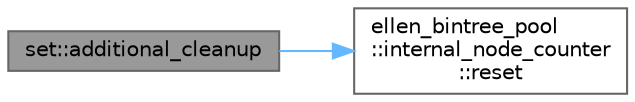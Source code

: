 digraph "set::additional_cleanup"
{
 // LATEX_PDF_SIZE
  bgcolor="transparent";
  edge [fontname=Helvetica,fontsize=10,labelfontname=Helvetica,labelfontsize=10];
  node [fontname=Helvetica,fontsize=10,shape=box,height=0.2,width=0.4];
  rankdir="LR";
  Node1 [id="Node000001",label="set::additional_cleanup",height=0.2,width=0.4,color="gray40", fillcolor="grey60", style="filled", fontcolor="black",tooltip=" "];
  Node1 -> Node2 [id="edge1_Node000001_Node000002",color="steelblue1",style="solid",tooltip=" "];
  Node2 [id="Node000002",label="ellen_bintree_pool\l::internal_node_counter\l::reset",height=0.2,width=0.4,color="grey40", fillcolor="white", style="filled",URL="$structellen__bintree__pool_1_1internal__node__counter.html#ac3c6508187cb847ea88a2ee0a59c4ee4",tooltip=" "];
}
